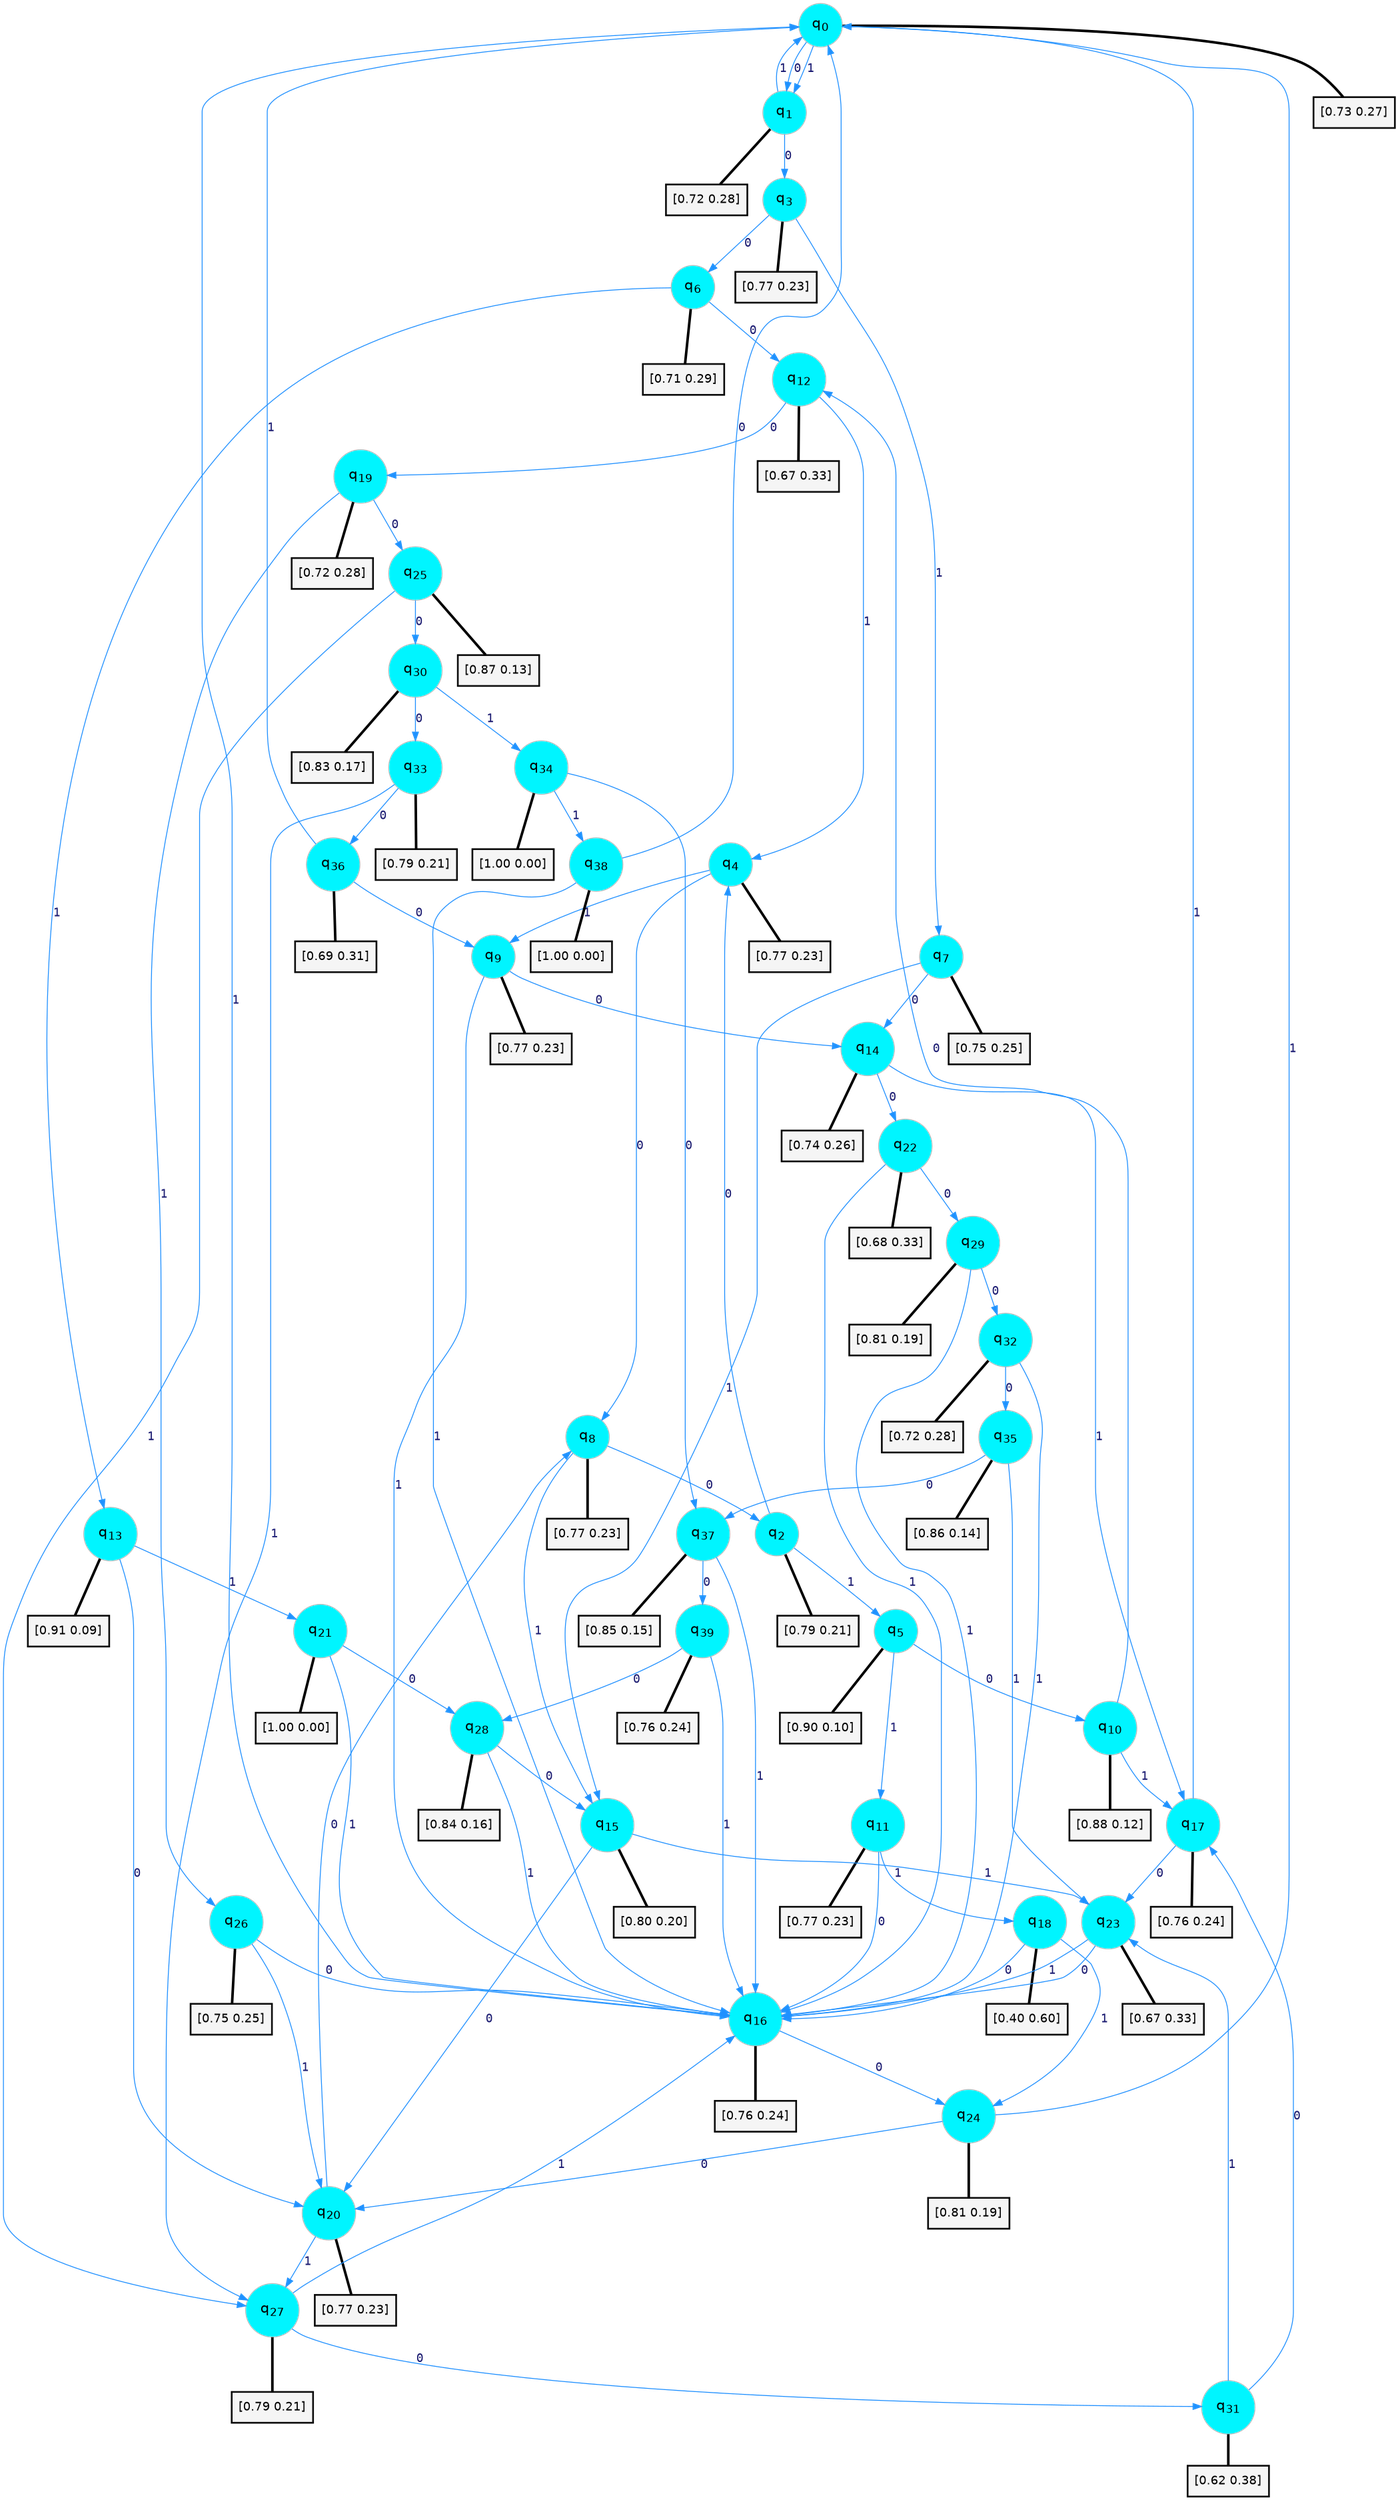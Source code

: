 digraph G {
graph [
bgcolor=transparent, dpi=300, rankdir=TD, size="40,25"];
node [
color=gray, fillcolor=turquoise1, fontcolor=black, fontname=Helvetica, fontsize=16, fontweight=bold, shape=circle, style=filled];
edge [
arrowsize=1, color=dodgerblue1, fontcolor=midnightblue, fontname=courier, fontweight=bold, penwidth=1, style=solid, weight=20];
0[label=<q<SUB>0</SUB>>];
1[label=<q<SUB>1</SUB>>];
2[label=<q<SUB>2</SUB>>];
3[label=<q<SUB>3</SUB>>];
4[label=<q<SUB>4</SUB>>];
5[label=<q<SUB>5</SUB>>];
6[label=<q<SUB>6</SUB>>];
7[label=<q<SUB>7</SUB>>];
8[label=<q<SUB>8</SUB>>];
9[label=<q<SUB>9</SUB>>];
10[label=<q<SUB>10</SUB>>];
11[label=<q<SUB>11</SUB>>];
12[label=<q<SUB>12</SUB>>];
13[label=<q<SUB>13</SUB>>];
14[label=<q<SUB>14</SUB>>];
15[label=<q<SUB>15</SUB>>];
16[label=<q<SUB>16</SUB>>];
17[label=<q<SUB>17</SUB>>];
18[label=<q<SUB>18</SUB>>];
19[label=<q<SUB>19</SUB>>];
20[label=<q<SUB>20</SUB>>];
21[label=<q<SUB>21</SUB>>];
22[label=<q<SUB>22</SUB>>];
23[label=<q<SUB>23</SUB>>];
24[label=<q<SUB>24</SUB>>];
25[label=<q<SUB>25</SUB>>];
26[label=<q<SUB>26</SUB>>];
27[label=<q<SUB>27</SUB>>];
28[label=<q<SUB>28</SUB>>];
29[label=<q<SUB>29</SUB>>];
30[label=<q<SUB>30</SUB>>];
31[label=<q<SUB>31</SUB>>];
32[label=<q<SUB>32</SUB>>];
33[label=<q<SUB>33</SUB>>];
34[label=<q<SUB>34</SUB>>];
35[label=<q<SUB>35</SUB>>];
36[label=<q<SUB>36</SUB>>];
37[label=<q<SUB>37</SUB>>];
38[label=<q<SUB>38</SUB>>];
39[label=<q<SUB>39</SUB>>];
40[label="[0.73 0.27]", shape=box,fontcolor=black, fontname=Helvetica, fontsize=14, penwidth=2, fillcolor=whitesmoke,color=black];
41[label="[0.72 0.28]", shape=box,fontcolor=black, fontname=Helvetica, fontsize=14, penwidth=2, fillcolor=whitesmoke,color=black];
42[label="[0.79 0.21]", shape=box,fontcolor=black, fontname=Helvetica, fontsize=14, penwidth=2, fillcolor=whitesmoke,color=black];
43[label="[0.77 0.23]", shape=box,fontcolor=black, fontname=Helvetica, fontsize=14, penwidth=2, fillcolor=whitesmoke,color=black];
44[label="[0.77 0.23]", shape=box,fontcolor=black, fontname=Helvetica, fontsize=14, penwidth=2, fillcolor=whitesmoke,color=black];
45[label="[0.90 0.10]", shape=box,fontcolor=black, fontname=Helvetica, fontsize=14, penwidth=2, fillcolor=whitesmoke,color=black];
46[label="[0.71 0.29]", shape=box,fontcolor=black, fontname=Helvetica, fontsize=14, penwidth=2, fillcolor=whitesmoke,color=black];
47[label="[0.75 0.25]", shape=box,fontcolor=black, fontname=Helvetica, fontsize=14, penwidth=2, fillcolor=whitesmoke,color=black];
48[label="[0.77 0.23]", shape=box,fontcolor=black, fontname=Helvetica, fontsize=14, penwidth=2, fillcolor=whitesmoke,color=black];
49[label="[0.77 0.23]", shape=box,fontcolor=black, fontname=Helvetica, fontsize=14, penwidth=2, fillcolor=whitesmoke,color=black];
50[label="[0.88 0.12]", shape=box,fontcolor=black, fontname=Helvetica, fontsize=14, penwidth=2, fillcolor=whitesmoke,color=black];
51[label="[0.77 0.23]", shape=box,fontcolor=black, fontname=Helvetica, fontsize=14, penwidth=2, fillcolor=whitesmoke,color=black];
52[label="[0.67 0.33]", shape=box,fontcolor=black, fontname=Helvetica, fontsize=14, penwidth=2, fillcolor=whitesmoke,color=black];
53[label="[0.91 0.09]", shape=box,fontcolor=black, fontname=Helvetica, fontsize=14, penwidth=2, fillcolor=whitesmoke,color=black];
54[label="[0.74 0.26]", shape=box,fontcolor=black, fontname=Helvetica, fontsize=14, penwidth=2, fillcolor=whitesmoke,color=black];
55[label="[0.80 0.20]", shape=box,fontcolor=black, fontname=Helvetica, fontsize=14, penwidth=2, fillcolor=whitesmoke,color=black];
56[label="[0.76 0.24]", shape=box,fontcolor=black, fontname=Helvetica, fontsize=14, penwidth=2, fillcolor=whitesmoke,color=black];
57[label="[0.76 0.24]", shape=box,fontcolor=black, fontname=Helvetica, fontsize=14, penwidth=2, fillcolor=whitesmoke,color=black];
58[label="[0.40 0.60]", shape=box,fontcolor=black, fontname=Helvetica, fontsize=14, penwidth=2, fillcolor=whitesmoke,color=black];
59[label="[0.72 0.28]", shape=box,fontcolor=black, fontname=Helvetica, fontsize=14, penwidth=2, fillcolor=whitesmoke,color=black];
60[label="[0.77 0.23]", shape=box,fontcolor=black, fontname=Helvetica, fontsize=14, penwidth=2, fillcolor=whitesmoke,color=black];
61[label="[1.00 0.00]", shape=box,fontcolor=black, fontname=Helvetica, fontsize=14, penwidth=2, fillcolor=whitesmoke,color=black];
62[label="[0.68 0.33]", shape=box,fontcolor=black, fontname=Helvetica, fontsize=14, penwidth=2, fillcolor=whitesmoke,color=black];
63[label="[0.67 0.33]", shape=box,fontcolor=black, fontname=Helvetica, fontsize=14, penwidth=2, fillcolor=whitesmoke,color=black];
64[label="[0.81 0.19]", shape=box,fontcolor=black, fontname=Helvetica, fontsize=14, penwidth=2, fillcolor=whitesmoke,color=black];
65[label="[0.87 0.13]", shape=box,fontcolor=black, fontname=Helvetica, fontsize=14, penwidth=2, fillcolor=whitesmoke,color=black];
66[label="[0.75 0.25]", shape=box,fontcolor=black, fontname=Helvetica, fontsize=14, penwidth=2, fillcolor=whitesmoke,color=black];
67[label="[0.79 0.21]", shape=box,fontcolor=black, fontname=Helvetica, fontsize=14, penwidth=2, fillcolor=whitesmoke,color=black];
68[label="[0.84 0.16]", shape=box,fontcolor=black, fontname=Helvetica, fontsize=14, penwidth=2, fillcolor=whitesmoke,color=black];
69[label="[0.81 0.19]", shape=box,fontcolor=black, fontname=Helvetica, fontsize=14, penwidth=2, fillcolor=whitesmoke,color=black];
70[label="[0.83 0.17]", shape=box,fontcolor=black, fontname=Helvetica, fontsize=14, penwidth=2, fillcolor=whitesmoke,color=black];
71[label="[0.62 0.38]", shape=box,fontcolor=black, fontname=Helvetica, fontsize=14, penwidth=2, fillcolor=whitesmoke,color=black];
72[label="[0.72 0.28]", shape=box,fontcolor=black, fontname=Helvetica, fontsize=14, penwidth=2, fillcolor=whitesmoke,color=black];
73[label="[0.79 0.21]", shape=box,fontcolor=black, fontname=Helvetica, fontsize=14, penwidth=2, fillcolor=whitesmoke,color=black];
74[label="[1.00 0.00]", shape=box,fontcolor=black, fontname=Helvetica, fontsize=14, penwidth=2, fillcolor=whitesmoke,color=black];
75[label="[0.86 0.14]", shape=box,fontcolor=black, fontname=Helvetica, fontsize=14, penwidth=2, fillcolor=whitesmoke,color=black];
76[label="[0.69 0.31]", shape=box,fontcolor=black, fontname=Helvetica, fontsize=14, penwidth=2, fillcolor=whitesmoke,color=black];
77[label="[0.85 0.15]", shape=box,fontcolor=black, fontname=Helvetica, fontsize=14, penwidth=2, fillcolor=whitesmoke,color=black];
78[label="[1.00 0.00]", shape=box,fontcolor=black, fontname=Helvetica, fontsize=14, penwidth=2, fillcolor=whitesmoke,color=black];
79[label="[0.76 0.24]", shape=box,fontcolor=black, fontname=Helvetica, fontsize=14, penwidth=2, fillcolor=whitesmoke,color=black];
0->1 [label=0];
0->1 [label=1];
0->40 [arrowhead=none, penwidth=3,color=black];
1->3 [label=0];
1->0 [label=1];
1->41 [arrowhead=none, penwidth=3,color=black];
2->4 [label=0];
2->5 [label=1];
2->42 [arrowhead=none, penwidth=3,color=black];
3->6 [label=0];
3->7 [label=1];
3->43 [arrowhead=none, penwidth=3,color=black];
4->8 [label=0];
4->9 [label=1];
4->44 [arrowhead=none, penwidth=3,color=black];
5->10 [label=0];
5->11 [label=1];
5->45 [arrowhead=none, penwidth=3,color=black];
6->12 [label=0];
6->13 [label=1];
6->46 [arrowhead=none, penwidth=3,color=black];
7->14 [label=0];
7->15 [label=1];
7->47 [arrowhead=none, penwidth=3,color=black];
8->2 [label=0];
8->15 [label=1];
8->48 [arrowhead=none, penwidth=3,color=black];
9->14 [label=0];
9->16 [label=1];
9->49 [arrowhead=none, penwidth=3,color=black];
10->12 [label=0];
10->17 [label=1];
10->50 [arrowhead=none, penwidth=3,color=black];
11->16 [label=0];
11->18 [label=1];
11->51 [arrowhead=none, penwidth=3,color=black];
12->19 [label=0];
12->4 [label=1];
12->52 [arrowhead=none, penwidth=3,color=black];
13->20 [label=0];
13->21 [label=1];
13->53 [arrowhead=none, penwidth=3,color=black];
14->22 [label=0];
14->17 [label=1];
14->54 [arrowhead=none, penwidth=3,color=black];
15->20 [label=0];
15->23 [label=1];
15->55 [arrowhead=none, penwidth=3,color=black];
16->24 [label=0];
16->0 [label=1];
16->56 [arrowhead=none, penwidth=3,color=black];
17->23 [label=0];
17->0 [label=1];
17->57 [arrowhead=none, penwidth=3,color=black];
18->16 [label=0];
18->24 [label=1];
18->58 [arrowhead=none, penwidth=3,color=black];
19->25 [label=0];
19->26 [label=1];
19->59 [arrowhead=none, penwidth=3,color=black];
20->8 [label=0];
20->27 [label=1];
20->60 [arrowhead=none, penwidth=3,color=black];
21->28 [label=0];
21->16 [label=1];
21->61 [arrowhead=none, penwidth=3,color=black];
22->29 [label=0];
22->16 [label=1];
22->62 [arrowhead=none, penwidth=3,color=black];
23->16 [label=0];
23->16 [label=1];
23->63 [arrowhead=none, penwidth=3,color=black];
24->20 [label=0];
24->0 [label=1];
24->64 [arrowhead=none, penwidth=3,color=black];
25->30 [label=0];
25->27 [label=1];
25->65 [arrowhead=none, penwidth=3,color=black];
26->16 [label=0];
26->20 [label=1];
26->66 [arrowhead=none, penwidth=3,color=black];
27->31 [label=0];
27->16 [label=1];
27->67 [arrowhead=none, penwidth=3,color=black];
28->15 [label=0];
28->16 [label=1];
28->68 [arrowhead=none, penwidth=3,color=black];
29->32 [label=0];
29->16 [label=1];
29->69 [arrowhead=none, penwidth=3,color=black];
30->33 [label=0];
30->34 [label=1];
30->70 [arrowhead=none, penwidth=3,color=black];
31->17 [label=0];
31->23 [label=1];
31->71 [arrowhead=none, penwidth=3,color=black];
32->35 [label=0];
32->16 [label=1];
32->72 [arrowhead=none, penwidth=3,color=black];
33->36 [label=0];
33->27 [label=1];
33->73 [arrowhead=none, penwidth=3,color=black];
34->37 [label=0];
34->38 [label=1];
34->74 [arrowhead=none, penwidth=3,color=black];
35->37 [label=0];
35->23 [label=1];
35->75 [arrowhead=none, penwidth=3,color=black];
36->9 [label=0];
36->0 [label=1];
36->76 [arrowhead=none, penwidth=3,color=black];
37->39 [label=0];
37->16 [label=1];
37->77 [arrowhead=none, penwidth=3,color=black];
38->0 [label=0];
38->16 [label=1];
38->78 [arrowhead=none, penwidth=3,color=black];
39->28 [label=0];
39->16 [label=1];
39->79 [arrowhead=none, penwidth=3,color=black];
}
